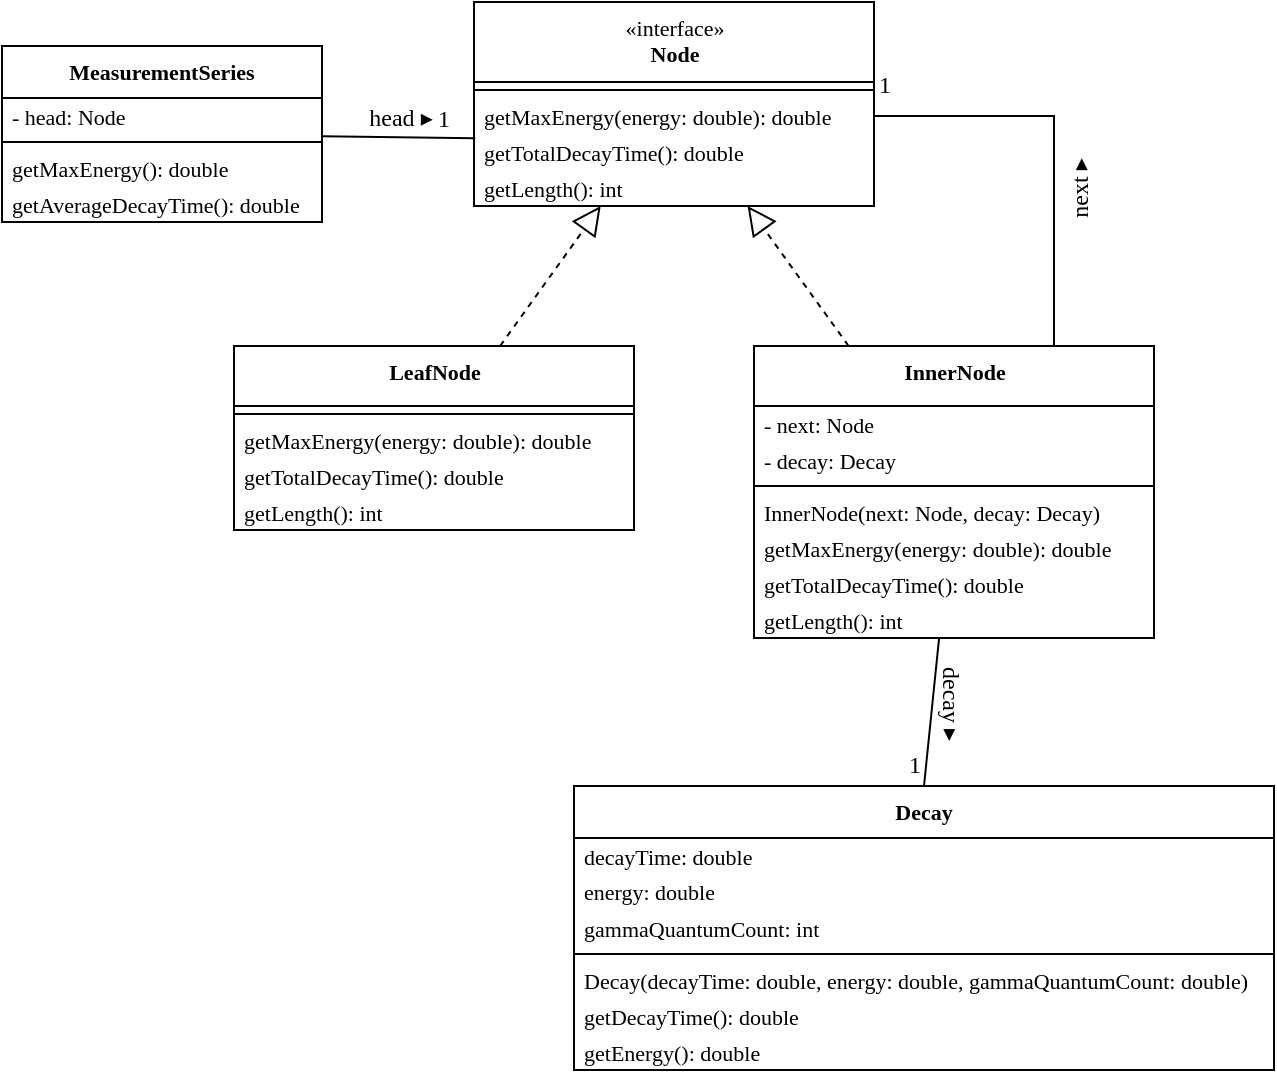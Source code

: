 <mxfile>
    <diagram id="rLTFirSggqk5s6QhS6uG" name="Page-1">
        <mxGraphModel dx="486" dy="464" grid="1" gridSize="10" guides="1" tooltips="1" connect="1" arrows="1" fold="1" page="1" pageScale="1" pageWidth="827" pageHeight="1169" math="0" shadow="0">
            <root>
                <mxCell id="0"/>
                <mxCell id="1" parent="0"/>
                <mxCell id="7" value="" style="endArrow=block;dashed=1;endFill=0;endSize=12;html=1;fontFamily=Alegreya Sans;fontSource=https%3A%2F%2Ffonts.googleapis.com%2Fcss%3Ffamily%3DAlegreya%2BSans;" parent="1" source="59" target="40" edge="1">
                    <mxGeometry width="160" relative="1" as="geometry">
                        <mxPoint x="238.02" y="238" as="sourcePoint"/>
                        <mxPoint x="251.5" y="170" as="targetPoint"/>
                    </mxGeometry>
                </mxCell>
                <mxCell id="8" value="" style="endArrow=block;dashed=1;endFill=0;endSize=12;html=1;fontFamily=Alegreya Sans;fontSource=https%3A%2F%2Ffonts.googleapis.com%2Fcss%3Ffamily%3DAlegreya%2BSans;" parent="1" source="49" target="40" edge="1">
                    <mxGeometry width="160" relative="1" as="geometry">
                        <mxPoint x="425" y="240" as="sourcePoint"/>
                        <mxPoint x="306.5" y="170" as="targetPoint"/>
                    </mxGeometry>
                </mxCell>
                <mxCell id="9" value="" style="endArrow=none;shadow=0;strokeWidth=1;rounded=0;endFill=0;elbow=vertical;entryX=1;entryY=0.5;entryDx=0;entryDy=0;exitX=0.75;exitY=0;exitDx=0;exitDy=0;" parent="1" source="49" target="45" edge="1">
                    <mxGeometry x="0.5" y="41" relative="1" as="geometry">
                        <mxPoint x="452.5" y="240" as="sourcePoint"/>
                        <mxPoint x="440" y="145" as="targetPoint"/>
                        <mxPoint x="-40" y="32" as="offset"/>
                        <Array as="points">
                            <mxPoint x="540" y="135"/>
                        </Array>
                    </mxGeometry>
                </mxCell>
                <mxCell id="11" value="1" style="resizable=0;align=right;verticalAlign=bottom;labelBackgroundColor=none;fontSize=12;fontFamily=Alegreya;spacingBottom=2;" parent="9" connectable="0" vertex="1">
                    <mxGeometry x="1" relative="1" as="geometry">
                        <mxPoint x="10" y="-5" as="offset"/>
                    </mxGeometry>
                </mxCell>
                <mxCell id="12" value="next&amp;nbsp;&lt;span style=&quot;text-align: left;&quot;&gt;▸&lt;/span&gt;" style="text;html=1;resizable=0;points=[];;align=center;verticalAlign=middle;labelBackgroundColor=none;rounded=0;shadow=0;strokeWidth=1;fontSize=12;fontFamily=Alegreya;rotation=-90;" parent="9" vertex="1" connectable="0">
                    <mxGeometry relative="1" as="geometry">
                        <mxPoint x="13" y="24" as="offset"/>
                    </mxGeometry>
                </mxCell>
                <mxCell id="18" value="" style="endArrow=none;shadow=0;strokeWidth=1;rounded=0;endFill=0;elbow=vertical;entryX=0.003;entryY=0.12;entryDx=0;entryDy=0;entryPerimeter=0;" parent="1" source="32" target="46" edge="1">
                    <mxGeometry x="0.5" y="41" relative="1" as="geometry">
                        <mxPoint x="170" y="145.0" as="sourcePoint"/>
                        <mxPoint x="224" y="145" as="targetPoint"/>
                        <mxPoint x="-40" y="32" as="offset"/>
                    </mxGeometry>
                </mxCell>
                <mxCell id="20" value="1" style="resizable=0;align=right;verticalAlign=bottom;labelBackgroundColor=none;fontSize=12;fontFamily=Alegreya;spacingBottom=2;" parent="18" connectable="0" vertex="1">
                    <mxGeometry x="1" relative="1" as="geometry">
                        <mxPoint x="-11" y="1" as="offset"/>
                    </mxGeometry>
                </mxCell>
                <mxCell id="21" value="head&amp;nbsp;&lt;span style=&quot;text-align: left;&quot;&gt;▸&lt;/span&gt;" style="text;html=1;resizable=0;points=[];;align=center;verticalAlign=middle;labelBackgroundColor=none;rounded=0;shadow=0;strokeWidth=1;fontSize=12;fontFamily=Alegreya;" parent="18" vertex="1" connectable="0">
                    <mxGeometry relative="1" as="geometry">
                        <mxPoint y="-10" as="offset"/>
                    </mxGeometry>
                </mxCell>
                <mxCell id="22" value="" style="endArrow=none;shadow=0;strokeWidth=1;rounded=0;endFill=0;elbow=vertical;entryX=0.5;entryY=0;entryDx=0;entryDy=0;" parent="1" source="49" target="26" edge="1">
                    <mxGeometry x="0.5" y="41" relative="1" as="geometry">
                        <mxPoint x="425" y="290" as="sourcePoint"/>
                        <mxPoint x="360.05" y="340" as="targetPoint"/>
                        <mxPoint x="-40" y="32" as="offset"/>
                    </mxGeometry>
                </mxCell>
                <mxCell id="23" value="1" style="resizable=0;align=right;verticalAlign=bottom;labelBackgroundColor=none;fontSize=12;fontFamily=Alegreya;spacingBottom=2;" parent="22" connectable="0" vertex="1">
                    <mxGeometry x="1" relative="1" as="geometry">
                        <mxPoint as="offset"/>
                    </mxGeometry>
                </mxCell>
                <mxCell id="24" value="decay&amp;nbsp;&lt;span style=&quot;text-align: left;&quot;&gt;▸&lt;/span&gt;" style="text;html=1;resizable=0;points=[];;align=center;verticalAlign=middle;labelBackgroundColor=none;rounded=0;shadow=0;strokeWidth=1;fontSize=12;fontFamily=Alegreya;rotation=90;" parent="22" vertex="1" connectable="0">
                    <mxGeometry relative="1" as="geometry">
                        <mxPoint x="10" y="-5" as="offset"/>
                    </mxGeometry>
                </mxCell>
                <mxCell id="26" value="Decay" style="swimlane;fontStyle=1;align=center;verticalAlign=top;childLayout=stackLayout;horizontal=1;startSize=26;horizontalStack=0;resizeParent=1;resizeParentMax=0;resizeLast=0;collapsible=1;marginBottom=0;fontFamily=Alegreya Sans;fontSize=11;fontSource=https%3A%2F%2Ffonts.googleapis.com%2Fcss%3Ffamily%3DAlegreya%2BSans;" parent="1" vertex="1">
                    <mxGeometry x="300" y="470" width="350" height="142" as="geometry">
                        <mxRectangle x="850" y="510" width="80" height="30" as="alternateBounds"/>
                    </mxGeometry>
                </mxCell>
                <mxCell id="27" value="decayTime: double" style="text;strokeColor=none;fillColor=none;align=left;verticalAlign=middle;spacingLeft=3;spacingRight=4;overflow=hidden;rotatable=0;points=[[0,0.5],[1,0.5]];portConstraint=eastwest;fontFamily=Alegreya;fontSize=11;fontStyle=0;imageWidth=24;imageHeight=24;comic=0;imageAspect=0;" parent="26" vertex="1">
                    <mxGeometry y="26" width="350" height="18" as="geometry"/>
                </mxCell>
                <mxCell id="28" value="energy: double" style="text;strokeColor=none;fillColor=none;align=left;verticalAlign=middle;spacingLeft=3;spacingRight=4;overflow=hidden;rotatable=0;points=[[0,0.5],[1,0.5]];portConstraint=eastwest;fontFamily=Alegreya;fontSize=11;fontStyle=0;html=1;imageWidth=24;imageHeight=24;comic=0;imageAspect=0;" parent="26" vertex="1">
                    <mxGeometry y="44" width="350" height="18" as="geometry"/>
                </mxCell>
                <mxCell id="38" value="gammaQuantumCount: int" style="text;strokeColor=none;fillColor=none;align=left;verticalAlign=middle;spacingLeft=3;spacingRight=4;overflow=hidden;rotatable=0;points=[[0,0.5],[1,0.5]];portConstraint=eastwest;fontFamily=Alegreya;fontSize=11;fontStyle=0;imageWidth=24;imageHeight=24;comic=0;imageAspect=0;" parent="26" vertex="1">
                    <mxGeometry y="62" width="350" height="18" as="geometry"/>
                </mxCell>
                <mxCell id="29" value="" style="line;strokeWidth=1;fillColor=none;align=left;verticalAlign=middle;spacingTop=-1;spacingLeft=3;spacingRight=3;rotatable=0;labelPosition=right;points=[];portConstraint=eastwest;strokeColor=inherit;fontFamily=Alegreya;fontSize=11;" parent="26" vertex="1">
                    <mxGeometry y="80" width="350" height="8" as="geometry"/>
                </mxCell>
                <mxCell id="30" value="Decay(decayTime: double, energy: double, gammaQuantumCount: double)" style="text;strokeColor=none;fillColor=none;align=left;verticalAlign=middle;spacingLeft=3;spacingRight=4;overflow=hidden;rotatable=0;points=[[0,0.5],[1,0.5]];portConstraint=eastwest;fontFamily=Alegreya;fontSize=11;fontStyle=0;imageWidth=24;imageHeight=24;comic=0;imageAspect=0;" parent="26" vertex="1">
                    <mxGeometry y="88" width="350" height="18" as="geometry"/>
                </mxCell>
                <mxCell id="64" value="getDecayTime(): double" style="text;strokeColor=none;fillColor=none;align=left;verticalAlign=middle;spacingLeft=3;spacingRight=4;overflow=hidden;rotatable=0;points=[[0,0.5],[1,0.5]];portConstraint=eastwest;fontFamily=Alegreya;fontSize=11;fontStyle=0;imageWidth=24;imageHeight=24;comic=0;imageAspect=0;" vertex="1" parent="26">
                    <mxGeometry y="106" width="350" height="18" as="geometry"/>
                </mxCell>
                <mxCell id="31" value="getEnergy(): double" style="text;strokeColor=none;fillColor=none;align=left;verticalAlign=middle;spacingLeft=3;spacingRight=4;overflow=hidden;rotatable=0;points=[[0,0.5],[1,0.5]];portConstraint=eastwest;fontFamily=Alegreya;fontSize=11;fontStyle=0;imageWidth=24;imageHeight=24;comic=0;imageAspect=0;" parent="26" vertex="1">
                    <mxGeometry y="124" width="350" height="18" as="geometry"/>
                </mxCell>
                <mxCell id="32" value="MeasurementSeries" style="swimlane;fontStyle=1;align=center;verticalAlign=top;childLayout=stackLayout;horizontal=1;startSize=26;horizontalStack=0;resizeParent=1;resizeParentMax=0;resizeLast=0;collapsible=1;marginBottom=0;fontFamily=Alegreya Sans;fontSize=11;fontSource=https%3A%2F%2Ffonts.googleapis.com%2Fcss%3Ffamily%3DAlegreya%2BSans;" parent="1" vertex="1">
                    <mxGeometry x="14" y="100" width="160" height="88" as="geometry">
                        <mxRectangle x="850" y="510" width="80" height="30" as="alternateBounds"/>
                    </mxGeometry>
                </mxCell>
                <mxCell id="57" value="- head: Node" style="text;strokeColor=none;fillColor=none;align=left;verticalAlign=middle;spacingLeft=3;spacingRight=4;overflow=hidden;rotatable=0;points=[[0,0.5],[1,0.5]];portConstraint=eastwest;fontFamily=Alegreya;fontSize=11;fontStyle=0;imageWidth=24;imageHeight=24;comic=0;imageAspect=0;" parent="32" vertex="1">
                    <mxGeometry y="26" width="160" height="18" as="geometry"/>
                </mxCell>
                <mxCell id="35" value="" style="line;strokeWidth=1;fillColor=none;align=left;verticalAlign=middle;spacingTop=-1;spacingLeft=3;spacingRight=3;rotatable=0;labelPosition=right;points=[];portConstraint=eastwest;strokeColor=inherit;fontFamily=Alegreya;fontSize=11;" parent="32" vertex="1">
                    <mxGeometry y="44" width="160" height="8" as="geometry"/>
                </mxCell>
                <mxCell id="36" value="getMaxEnergy(): double" style="text;strokeColor=none;fillColor=none;align=left;verticalAlign=middle;spacingLeft=3;spacingRight=4;overflow=hidden;rotatable=0;points=[[0,0.5],[1,0.5]];portConstraint=eastwest;fontFamily=Alegreya;fontSize=11;fontStyle=0;imageWidth=24;imageHeight=24;comic=0;imageAspect=0;" parent="32" vertex="1">
                    <mxGeometry y="52" width="160" height="18" as="geometry"/>
                </mxCell>
                <mxCell id="37" value="getAverageDecayTime(): double" style="text;strokeColor=none;fillColor=none;align=left;verticalAlign=middle;spacingLeft=3;spacingRight=4;overflow=hidden;rotatable=0;points=[[0,0.5],[1,0.5]];portConstraint=eastwest;fontFamily=Alegreya;fontSize=11;fontStyle=0;imageWidth=24;imageHeight=24;comic=0;imageAspect=0;" parent="32" vertex="1">
                    <mxGeometry y="70" width="160" height="18" as="geometry"/>
                </mxCell>
                <mxCell id="40" value="«interface»&lt;br&gt;&lt;b&gt;Node&lt;/b&gt;" style="swimlane;fontStyle=0;align=center;verticalAlign=top;childLayout=stackLayout;horizontal=1;startSize=40;horizontalStack=0;resizeParent=1;resizeParentMax=0;resizeLast=0;collapsible=1;marginBottom=0;fontFamily=Alegreya Sans;fontSize=11;fontSource=https%3A%2F%2Ffonts.googleapis.com%2Fcss%3Ffamily%3DAlegreya%2BSans;html=1;" parent="1" vertex="1">
                    <mxGeometry x="250" y="78" width="200" height="102" as="geometry">
                        <mxRectangle x="850" y="510" width="80" height="30" as="alternateBounds"/>
                    </mxGeometry>
                </mxCell>
                <mxCell id="44" value="" style="line;strokeWidth=1;fillColor=none;align=left;verticalAlign=middle;spacingTop=-1;spacingLeft=3;spacingRight=3;rotatable=0;labelPosition=right;points=[];portConstraint=eastwest;strokeColor=inherit;fontFamily=Alegreya;fontSize=11;" parent="40" vertex="1">
                    <mxGeometry y="40" width="200" height="8" as="geometry"/>
                </mxCell>
                <mxCell id="45" value="getMaxEnergy(energy: double): double" style="text;strokeColor=none;fillColor=none;align=left;verticalAlign=middle;spacingLeft=3;spacingRight=4;overflow=hidden;rotatable=0;points=[[0,0.5],[1,0.5]];portConstraint=eastwest;fontFamily=Alegreya;fontSize=11;fontStyle=0;imageWidth=24;imageHeight=24;comic=0;imageAspect=0;" parent="40" vertex="1">
                    <mxGeometry y="48" width="200" height="18" as="geometry"/>
                </mxCell>
                <mxCell id="46" value="getTotalDecayTime(): double" style="text;strokeColor=none;fillColor=none;align=left;verticalAlign=middle;spacingLeft=3;spacingRight=4;overflow=hidden;rotatable=0;points=[[0,0.5],[1,0.5]];portConstraint=eastwest;fontFamily=Alegreya;fontSize=11;fontStyle=0;imageWidth=24;imageHeight=24;comic=0;imageAspect=0;" parent="40" vertex="1">
                    <mxGeometry y="66" width="200" height="18" as="geometry"/>
                </mxCell>
                <mxCell id="47" value="getLength(): int" style="text;strokeColor=none;fillColor=none;align=left;verticalAlign=middle;spacingLeft=3;spacingRight=4;overflow=hidden;rotatable=0;points=[[0,0.5],[1,0.5]];portConstraint=eastwest;fontFamily=Alegreya;fontSize=11;fontStyle=0;imageWidth=24;imageHeight=24;comic=0;imageAspect=0;" parent="40" vertex="1">
                    <mxGeometry y="84" width="200" height="18" as="geometry"/>
                </mxCell>
                <mxCell id="49" value="&lt;b&gt;InnerNode&lt;/b&gt;" style="swimlane;fontStyle=0;align=center;verticalAlign=top;childLayout=stackLayout;horizontal=1;startSize=30;horizontalStack=0;resizeParent=1;resizeParentMax=0;resizeLast=0;collapsible=1;marginBottom=0;fontFamily=Alegreya Sans;fontSize=11;fontSource=https%3A%2F%2Ffonts.googleapis.com%2Fcss%3Ffamily%3DAlegreya%2BSans;html=1;" parent="1" vertex="1">
                    <mxGeometry x="390" y="250" width="200" height="146" as="geometry">
                        <mxRectangle x="850" y="510" width="80" height="30" as="alternateBounds"/>
                    </mxGeometry>
                </mxCell>
                <mxCell id="55" value="- next: Node" style="text;strokeColor=none;fillColor=none;align=left;verticalAlign=middle;spacingLeft=3;spacingRight=4;overflow=hidden;rotatable=0;points=[[0,0.5],[1,0.5]];portConstraint=eastwest;fontFamily=Alegreya;fontSize=11;fontStyle=0;imageWidth=24;imageHeight=24;comic=0;imageAspect=0;" parent="49" vertex="1">
                    <mxGeometry y="30" width="200" height="18" as="geometry"/>
                </mxCell>
                <mxCell id="56" value="- decay: Decay" style="text;strokeColor=none;fillColor=none;align=left;verticalAlign=middle;spacingLeft=3;spacingRight=4;overflow=hidden;rotatable=0;points=[[0,0.5],[1,0.5]];portConstraint=eastwest;fontFamily=Alegreya;fontSize=11;fontStyle=0;imageWidth=24;imageHeight=24;comic=0;imageAspect=0;" parent="49" vertex="1">
                    <mxGeometry y="48" width="200" height="18" as="geometry"/>
                </mxCell>
                <mxCell id="50" value="" style="line;strokeWidth=1;fillColor=none;align=left;verticalAlign=middle;spacingTop=-1;spacingLeft=3;spacingRight=3;rotatable=0;labelPosition=right;points=[];portConstraint=eastwest;strokeColor=inherit;fontFamily=Alegreya;fontSize=11;" parent="49" vertex="1">
                    <mxGeometry y="66" width="200" height="8" as="geometry"/>
                </mxCell>
                <mxCell id="51" value="InnerNode(next: Node, decay: Decay)" style="text;strokeColor=none;fillColor=none;align=left;verticalAlign=middle;spacingLeft=3;spacingRight=4;overflow=hidden;rotatable=0;points=[[0,0.5],[1,0.5]];portConstraint=eastwest;fontFamily=Alegreya;fontSize=11;fontStyle=0;imageWidth=24;imageHeight=24;comic=0;imageAspect=0;" parent="49" vertex="1">
                    <mxGeometry y="74" width="200" height="18" as="geometry"/>
                </mxCell>
                <mxCell id="54" value="getMaxEnergy(energy: double): double" style="text;strokeColor=none;fillColor=none;align=left;verticalAlign=middle;spacingLeft=3;spacingRight=4;overflow=hidden;rotatable=0;points=[[0,0.5],[1,0.5]];portConstraint=eastwest;fontFamily=Alegreya;fontSize=11;fontStyle=0;imageWidth=24;imageHeight=24;comic=0;imageAspect=0;" parent="49" vertex="1">
                    <mxGeometry y="92" width="200" height="18" as="geometry"/>
                </mxCell>
                <mxCell id="52" value="getTotalDecayTime(): double" style="text;strokeColor=none;fillColor=none;align=left;verticalAlign=middle;spacingLeft=3;spacingRight=4;overflow=hidden;rotatable=0;points=[[0,0.5],[1,0.5]];portConstraint=eastwest;fontFamily=Alegreya;fontSize=11;fontStyle=0;imageWidth=24;imageHeight=24;comic=0;imageAspect=0;" parent="49" vertex="1">
                    <mxGeometry y="110" width="200" height="18" as="geometry"/>
                </mxCell>
                <mxCell id="53" value="getLength(): int" style="text;strokeColor=none;fillColor=none;align=left;verticalAlign=middle;spacingLeft=3;spacingRight=4;overflow=hidden;rotatable=0;points=[[0,0.5],[1,0.5]];portConstraint=eastwest;fontFamily=Alegreya;fontSize=11;fontStyle=0;imageWidth=24;imageHeight=24;comic=0;imageAspect=0;" parent="49" vertex="1">
                    <mxGeometry y="128" width="200" height="18" as="geometry"/>
                </mxCell>
                <mxCell id="59" value="&lt;span style=&quot;font-weight: 700;&quot;&gt;LeafNode&lt;/span&gt;" style="swimlane;fontStyle=0;align=center;verticalAlign=top;childLayout=stackLayout;horizontal=1;startSize=30;horizontalStack=0;resizeParent=1;resizeParentMax=0;resizeLast=0;collapsible=1;marginBottom=0;fontFamily=Alegreya Sans;fontSize=11;fontSource=https%3A%2F%2Ffonts.googleapis.com%2Fcss%3Ffamily%3DAlegreya%2BSans;html=1;" parent="1" vertex="1">
                    <mxGeometry x="130" y="250" width="200" height="92" as="geometry">
                        <mxRectangle x="850" y="510" width="80" height="30" as="alternateBounds"/>
                    </mxGeometry>
                </mxCell>
                <mxCell id="60" value="" style="line;strokeWidth=1;fillColor=none;align=left;verticalAlign=middle;spacingTop=-1;spacingLeft=3;spacingRight=3;rotatable=0;labelPosition=right;points=[];portConstraint=eastwest;strokeColor=inherit;fontFamily=Alegreya;fontSize=11;" parent="59" vertex="1">
                    <mxGeometry y="30" width="200" height="8" as="geometry"/>
                </mxCell>
                <mxCell id="61" value="getMaxEnergy(energy: double): double" style="text;strokeColor=none;fillColor=none;align=left;verticalAlign=middle;spacingLeft=3;spacingRight=4;overflow=hidden;rotatable=0;points=[[0,0.5],[1,0.5]];portConstraint=eastwest;fontFamily=Alegreya;fontSize=11;fontStyle=0;imageWidth=24;imageHeight=24;comic=0;imageAspect=0;" parent="59" vertex="1">
                    <mxGeometry y="38" width="200" height="18" as="geometry"/>
                </mxCell>
                <mxCell id="62" value="getTotalDecayTime(): double" style="text;strokeColor=none;fillColor=none;align=left;verticalAlign=middle;spacingLeft=3;spacingRight=4;overflow=hidden;rotatable=0;points=[[0,0.5],[1,0.5]];portConstraint=eastwest;fontFamily=Alegreya;fontSize=11;fontStyle=0;imageWidth=24;imageHeight=24;comic=0;imageAspect=0;" parent="59" vertex="1">
                    <mxGeometry y="56" width="200" height="18" as="geometry"/>
                </mxCell>
                <mxCell id="63" value="getLength(): int" style="text;strokeColor=none;fillColor=none;align=left;verticalAlign=middle;spacingLeft=3;spacingRight=4;overflow=hidden;rotatable=0;points=[[0,0.5],[1,0.5]];portConstraint=eastwest;fontFamily=Alegreya;fontSize=11;fontStyle=0;imageWidth=24;imageHeight=24;comic=0;imageAspect=0;" parent="59" vertex="1">
                    <mxGeometry y="74" width="200" height="18" as="geometry"/>
                </mxCell>
            </root>
        </mxGraphModel>
    </diagram>
</mxfile>
